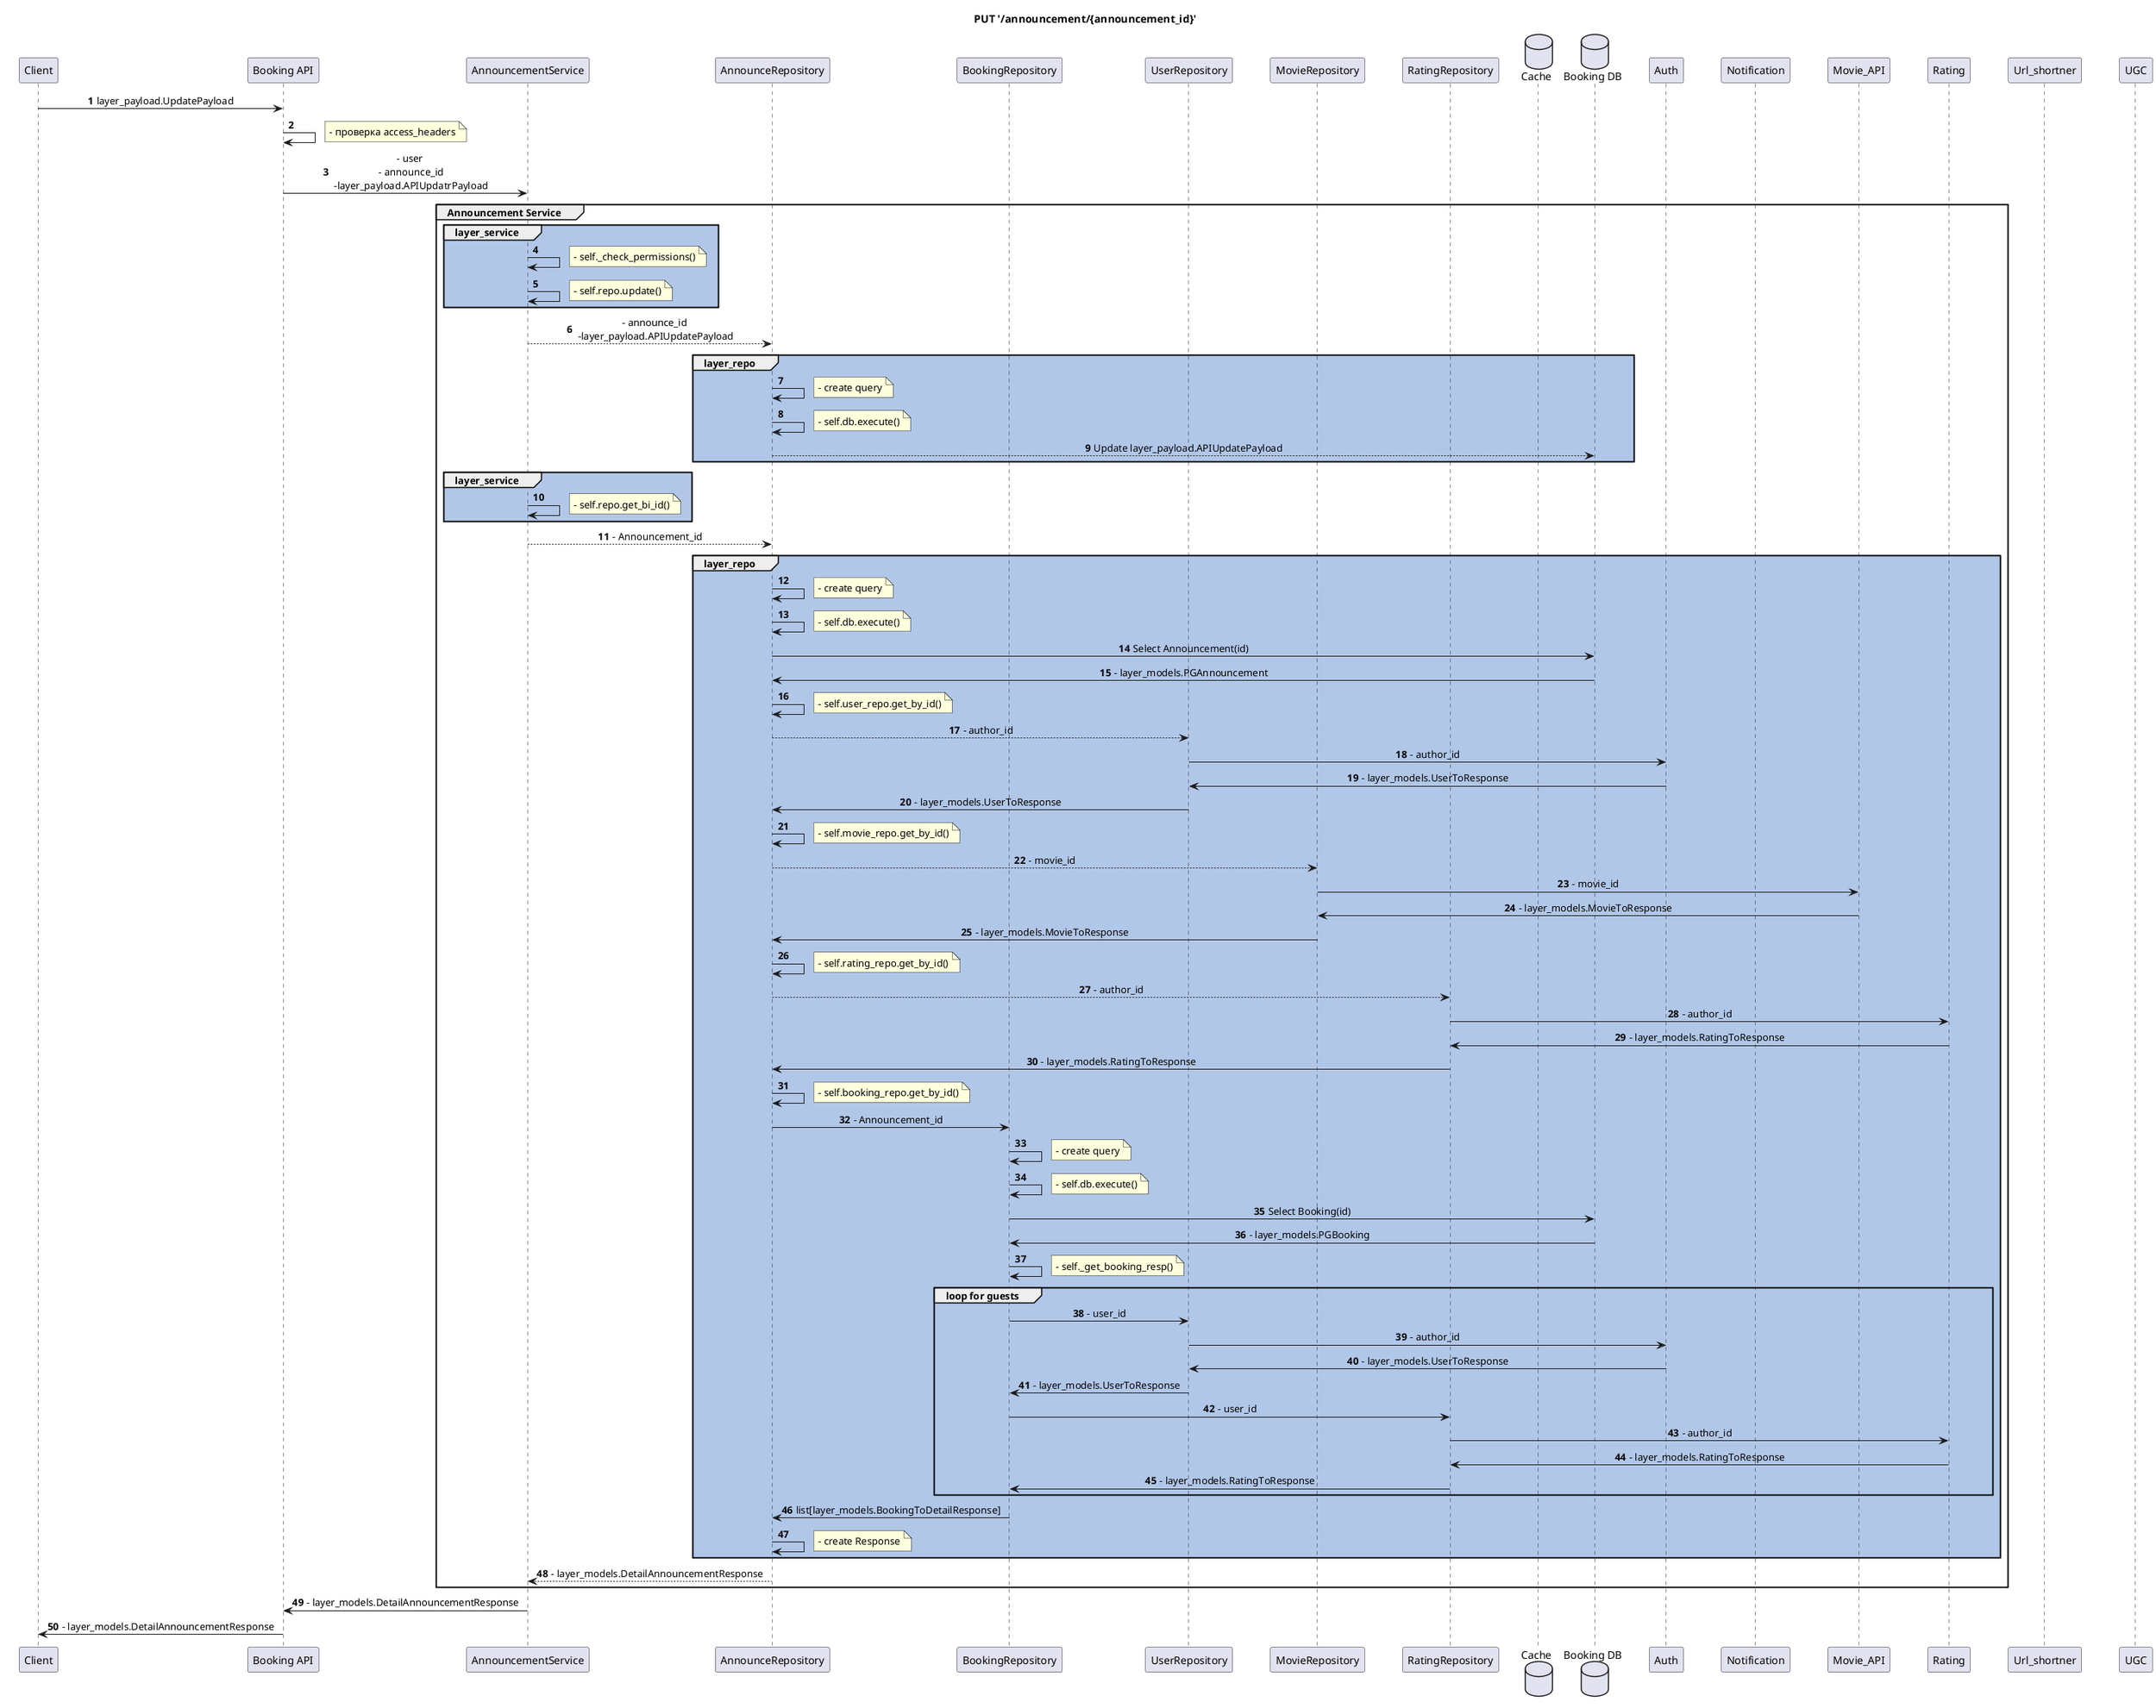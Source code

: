 @startuml layers
' !theme materia
autonumber
skinparam sequence {
    ParticipantPadding 20
    MessageAlign center
}

title PUT '/announcement/{announcement_id}'

participant Client as Client
participant "Booking API" as API
participant "AnnouncementService" as Service
participant "AnnounceRepository" as AnnounceRepo
participant "BookingRepository" as BookingRepo
participant "UserRepository" as UserRepo
participant "MovieRepository" as MovieRepo
participant "RatingRepository" as RatingRepo
database "Cache" as Cache_Service
database "Booking DB" as DB_Booking
participant DB_Booking
participant Auth
participant Notification
participant Movie_API
participant Rating
participant Url_shortner
participant UGC

Client -> API: layer_payload.UpdatePayload
API -> API:
note right
    - проверка access_headers
end note
API -> Service: - user\n - announce_id\n -layer_payload.APIUpdatrPayload

group Announcement Service

    group #B2C7E8 layer_service

        Service -> Service
        note right
            - self._check_permissions()
        end note

        Service -> Service
        note right
            - self.repo.update()
        end note
        end group

        Service --> AnnounceRepo: - announce_id\n -layer_payload.APIUpdatePayload
        group #B1C7E8 layer_repo

            AnnounceRepo -> AnnounceRepo
            note right
                - create query
            end note

            AnnounceRepo -> AnnounceRepo
            note right
                - self.db.execute()
            end note

            AnnounceRepo --> DB_Booking: Update layer_payload.APIUpdatePayload
            end group

            group #B2C7E8 layer_service
                Service -> Service
                note right
                    - self.repo.get_bi_id()
                end note
                end group

                Service --> AnnounceRepo: - Announcement_id

                group #B1C7E8 layer_repo
                    AnnounceRepo -> AnnounceRepo
                    note right
                        - create query
                    end note

                    AnnounceRepo -> AnnounceRepo
                    note right
                        - self.db.execute()
                    end note

                    AnnounceRepo -> DB_Booking: Select Announcement(id)
                    DB_Booking -> AnnounceRepo: - layer_models.PGAnnouncement

                    AnnounceRepo -> AnnounceRepo
                    note right
                        - self.user_repo.get_by_id()
                    end note
                    AnnounceRepo --> UserRepo: - author_id
                    UserRepo -> Auth: - author_id
                    Auth -> UserRepo: - layer_models.UserToResponse
                    UserRepo -> AnnounceRepo: - layer_models.UserToResponse

                    AnnounceRepo -> AnnounceRepo
                    note right
                        - self.movie_repo.get_by_id()
                    end note
                    AnnounceRepo --> MovieRepo: - movie_id
                    MovieRepo -> Movie_API: - movie_id
                    Movie_API -> MovieRepo: - layer_models.MovieToResponse
                    MovieRepo -> AnnounceRepo: - layer_models.MovieToResponse

                    AnnounceRepo -> AnnounceRepo
                    note right
                        - self.rating_repo.get_by_id()
                    end note
                    AnnounceRepo --> RatingRepo: - author_id
                    RatingRepo -> Rating: - author_id
                    Rating -> RatingRepo: - layer_models.RatingToResponse
                    RatingRepo -> AnnounceRepo: - layer_models.RatingToResponse

                    AnnounceRepo -> AnnounceRepo
                    note right
                        - self.booking_repo.get_by_id()
                    end note
                    AnnounceRepo -> BookingRepo: - Announcement_id

                    BookingRepo -> BookingRepo
                    note right
                        - create query
                    end note

                    BookingRepo -> BookingRepo
                    note right
                        - self.db.execute()
                    end note

                    BookingRepo -> DB_Booking: Select Booking(id)
                    DB_Booking -> BookingRepo: - layer_models.PGBooking

                    BookingRepo -> BookingRepo
                    note right
                        - self._get_booking_resp()
                    end note

                    group loop for guests
                        BookingRepo -> UserRepo: - user_id
                        UserRepo -> Auth: - author_id
                        Auth -> UserRepo: - layer_models.UserToResponse
                        UserRepo -> BookingRepo: - layer_models.UserToResponse

                        BookingRepo -> RatingRepo: - user_id
                        RatingRepo -> Rating: - author_id
                        Rating -> RatingRepo: - layer_models.RatingToResponse
                        RatingRepo -> BookingRepo: - layer_models.RatingToResponse
                        end group

                        BookingRepo -> AnnounceRepo: list[layer_models.BookingToDetailResponse]
                        AnnounceRepo -> AnnounceRepo
                        note right
                            - create Response
                        end note

                        end group

                        AnnounceRepo --> Service: - layer_models.DetailAnnouncementResponse
                        end group

                        Service -> API: - layer_models.DetailAnnouncementResponse

                        API -> Client: - layer_models.DetailAnnouncementResponse
                        @enduml